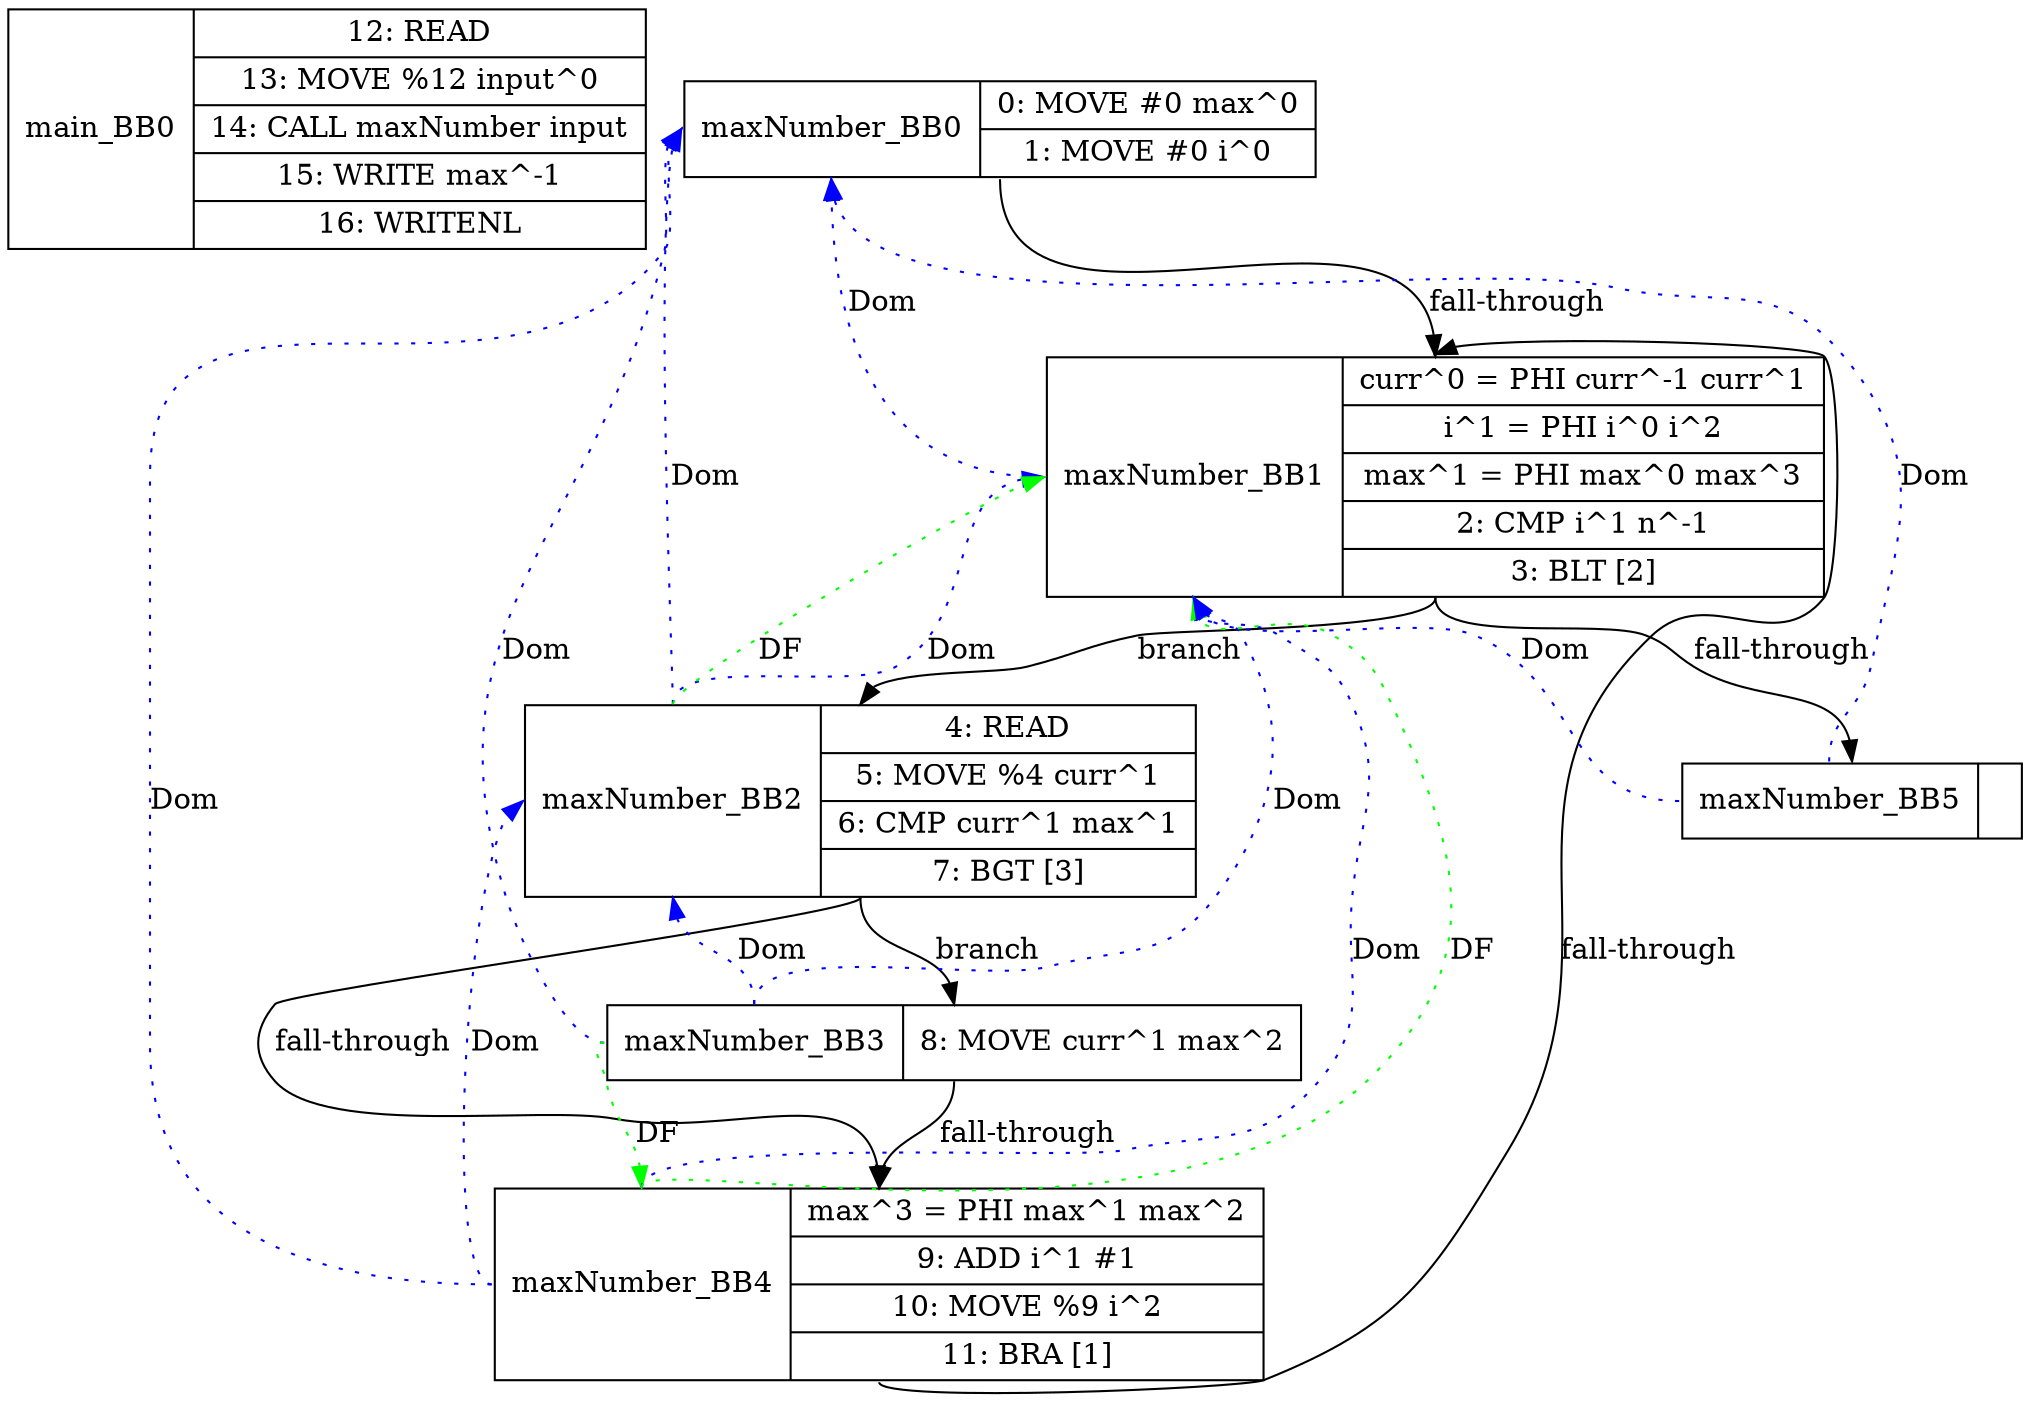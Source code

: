 diGraph G { 
main_BB0 [shape=record, label="<b>main_BB0| {12: READ |13: MOVE %12 input^0|14: CALL maxNumber input|15: WRITE max^-1|16: WRITENL }"];
maxNumber_BB0 [shape=record, label="<b>maxNumber_BB0| {0: MOVE #0 max^0|1: MOVE #0 i^0}"];
maxNumber_BB1 [shape=record, label="<b>maxNumber_BB1| {curr^0 = PHI curr^-1 curr^1|i^1 = PHI i^0 i^2|max^1 = PHI max^0 max^3|2: CMP i^1 n^-1|3: BLT [2]}"];
maxNumber_BB2 [shape=record, label="<b>maxNumber_BB2| {4: READ |5: MOVE %4 curr^1|6: CMP curr^1 max^1|7: BGT [3]}"];
maxNumber_BB3 [shape=record, label="<b>maxNumber_BB3| {8: MOVE curr^1 max^2}"];
maxNumber_BB4 [shape=record, label="<b>maxNumber_BB4| {max^3 = PHI max^1 max^2|9: ADD i^1 #1|10: MOVE %9 i^2|11: BRA [1]}"];
maxNumber_BB5 [shape=record, label="<b>maxNumber_BB5| {}"];

maxNumber_BB0:s -> maxNumber_BB1:n [label="fall-through"];
maxNumber_BB1:s -> maxNumber_BB2:n [label="branch"];
maxNumber_BB1:s -> maxNumber_BB5:n [label="fall-through"];
maxNumber_BB2:s -> maxNumber_BB3:n [label="branch"];
maxNumber_BB2:s -> maxNumber_BB4:n [label="fall-through"];
maxNumber_BB3:s -> maxNumber_BB4:n [label="fall-through"];
maxNumber_BB4:s -> maxNumber_BB1:n [label="fall-through"];
maxNumber_BB1:b -> maxNumber_BB0:b [color=blue, style=dotted, label="Dom"];
maxNumber_BB2:b -> maxNumber_BB0:b [color=blue, style=dotted, label="Dom"];
maxNumber_BB2:b -> maxNumber_BB1:b [color=blue, style=dotted, label="Dom"];
maxNumber_BB3:b -> maxNumber_BB0:b [color=blue, style=dotted, label="Dom"];
maxNumber_BB3:b -> maxNumber_BB1:b [color=blue, style=dotted, label="Dom"];
maxNumber_BB3:b -> maxNumber_BB2:b [color=blue, style=dotted, label="Dom"];
maxNumber_BB4:b -> maxNumber_BB0:b [color=blue, style=dotted, label="Dom"];
maxNumber_BB4:b -> maxNumber_BB1:b [color=blue, style=dotted, label="Dom"];
maxNumber_BB4:b -> maxNumber_BB2:b [color=blue, style=dotted, label="Dom"];
maxNumber_BB5:b -> maxNumber_BB0:b [color=blue, style=dotted, label="Dom"];
maxNumber_BB5:b -> maxNumber_BB1:b [color=blue, style=dotted, label="Dom"];
maxNumber_BB2:b -> maxNumber_BB1:b [color=green, style=dotted, label="DF"];
maxNumber_BB3:b -> maxNumber_BB4:b [color=green, style=dotted, label="DF"];
maxNumber_BB4:b -> maxNumber_BB1:b [color=green, style=dotted, label="DF"];


}